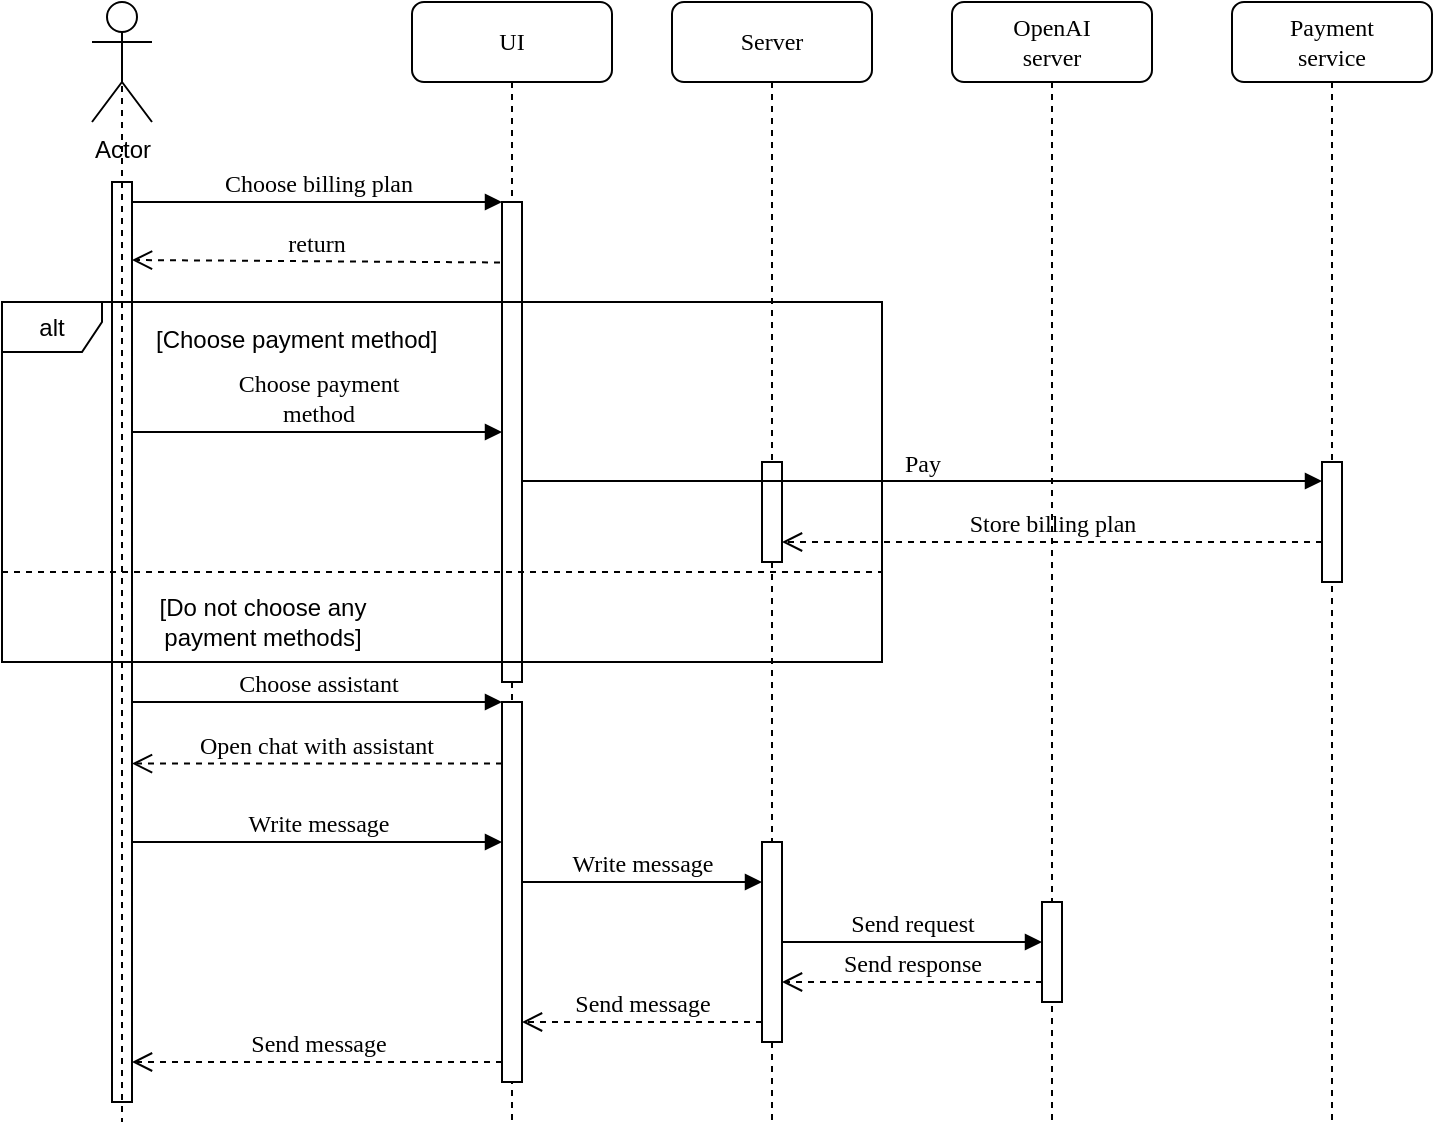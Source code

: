 <mxfile version="22.1.2" type="device">
  <diagram name="Page-1" id="13e1069c-82ec-6db2-03f1-153e76fe0fe0">
    <mxGraphModel dx="989" dy="589" grid="1" gridSize="10" guides="1" tooltips="1" connect="1" arrows="1" fold="1" page="1" pageScale="1" pageWidth="1100" pageHeight="850" background="none" math="0" shadow="0">
      <root>
        <mxCell id="0" />
        <mxCell id="1" parent="0" />
        <mxCell id="7baba1c4bc27f4b0-2" value="UI" style="shape=umlLifeline;perimeter=lifelinePerimeter;whiteSpace=wrap;html=1;container=1;collapsible=0;recursiveResize=0;outlineConnect=0;rounded=1;shadow=0;comic=0;labelBackgroundColor=none;strokeWidth=1;fontFamily=Verdana;fontSize=12;align=center;" parent="1" vertex="1">
          <mxGeometry x="270" y="80" width="100" height="560" as="geometry" />
        </mxCell>
        <mxCell id="7baba1c4bc27f4b0-10" value="" style="html=1;points=[];perimeter=orthogonalPerimeter;rounded=0;shadow=0;comic=0;labelBackgroundColor=none;strokeWidth=1;fontFamily=Verdana;fontSize=12;align=center;" parent="7baba1c4bc27f4b0-2" vertex="1">
          <mxGeometry x="45" y="100" width="10" height="240" as="geometry" />
        </mxCell>
        <mxCell id="jgv-2H2AkOHKaY4SbWFd-14" value="" style="html=1;points=[];perimeter=orthogonalPerimeter;rounded=0;shadow=0;comic=0;labelBackgroundColor=none;strokeWidth=1;fontFamily=Verdana;fontSize=12;align=center;" vertex="1" parent="7baba1c4bc27f4b0-2">
          <mxGeometry x="45" y="350" width="10" height="190" as="geometry" />
        </mxCell>
        <mxCell id="7baba1c4bc27f4b0-3" value="Server" style="shape=umlLifeline;perimeter=lifelinePerimeter;whiteSpace=wrap;html=1;container=1;collapsible=0;recursiveResize=0;outlineConnect=0;rounded=1;shadow=0;comic=0;labelBackgroundColor=none;strokeWidth=1;fontFamily=Verdana;fontSize=12;align=center;" parent="1" vertex="1">
          <mxGeometry x="400" y="80" width="100" height="560" as="geometry" />
        </mxCell>
        <mxCell id="7baba1c4bc27f4b0-13" value="" style="html=1;points=[];perimeter=orthogonalPerimeter;rounded=0;shadow=0;comic=0;labelBackgroundColor=none;strokeWidth=1;fontFamily=Verdana;fontSize=12;align=center;" parent="7baba1c4bc27f4b0-3" vertex="1">
          <mxGeometry x="45" y="230" width="10" height="50" as="geometry" />
        </mxCell>
        <mxCell id="jgv-2H2AkOHKaY4SbWFd-17" value="" style="html=1;points=[];perimeter=orthogonalPerimeter;rounded=0;shadow=0;comic=0;labelBackgroundColor=none;strokeWidth=1;fontFamily=Verdana;fontSize=12;align=center;" vertex="1" parent="7baba1c4bc27f4b0-3">
          <mxGeometry x="45" y="420" width="10" height="100" as="geometry" />
        </mxCell>
        <mxCell id="7baba1c4bc27f4b0-4" value="OpenAI&lt;br&gt;server" style="shape=umlLifeline;perimeter=lifelinePerimeter;whiteSpace=wrap;html=1;container=1;collapsible=0;recursiveResize=0;outlineConnect=0;rounded=1;shadow=0;comic=0;labelBackgroundColor=none;strokeWidth=1;fontFamily=Verdana;fontSize=12;align=center;" parent="1" vertex="1">
          <mxGeometry x="540" y="80" width="100" height="560" as="geometry" />
        </mxCell>
        <mxCell id="7baba1c4bc27f4b0-5" value="Payment&lt;br&gt;service" style="shape=umlLifeline;perimeter=lifelinePerimeter;whiteSpace=wrap;html=1;container=1;collapsible=0;recursiveResize=0;outlineConnect=0;rounded=1;shadow=0;comic=0;labelBackgroundColor=none;strokeWidth=1;fontFamily=Verdana;fontSize=12;align=center;" parent="1" vertex="1">
          <mxGeometry x="680" y="80" width="100" height="560" as="geometry" />
        </mxCell>
        <mxCell id="7baba1c4bc27f4b0-21" value="Store billing plan" style="html=1;verticalAlign=bottom;endArrow=open;dashed=1;endSize=8;labelBackgroundColor=none;fontFamily=Verdana;fontSize=12;edgeStyle=elbowEdgeStyle;elbow=vertical;" parent="7baba1c4bc27f4b0-5" target="7baba1c4bc27f4b0-13" edge="1">
          <mxGeometry relative="1" as="geometry">
            <mxPoint x="-85" y="270" as="targetPoint" />
            <Array as="points">
              <mxPoint x="-10" y="270" />
              <mxPoint x="20" y="270" />
            </Array>
            <mxPoint x="45" y="270" as="sourcePoint" />
          </mxGeometry>
        </mxCell>
        <mxCell id="7baba1c4bc27f4b0-19" value="" style="html=1;points=[];perimeter=orthogonalPerimeter;rounded=0;shadow=0;comic=0;labelBackgroundColor=none;strokeWidth=1;fontFamily=Verdana;fontSize=12;align=center;" parent="7baba1c4bc27f4b0-5" vertex="1">
          <mxGeometry x="45" y="230" width="10" height="60" as="geometry" />
        </mxCell>
        <mxCell id="7baba1c4bc27f4b0-22" value="" style="html=1;points=[];perimeter=orthogonalPerimeter;rounded=0;shadow=0;comic=0;labelBackgroundColor=none;strokeWidth=1;fontFamily=Verdana;fontSize=12;align=center;" parent="1" vertex="1">
          <mxGeometry x="585" y="530" width="10" height="50" as="geometry" />
        </mxCell>
        <mxCell id="7baba1c4bc27f4b0-23" value="Choose assistant" style="html=1;verticalAlign=bottom;endArrow=block;labelBackgroundColor=none;fontFamily=Verdana;fontSize=12;" parent="1" source="7baba1c4bc27f4b0-9" target="jgv-2H2AkOHKaY4SbWFd-14" edge="1">
          <mxGeometry relative="1" as="geometry">
            <mxPoint x="510" y="420" as="sourcePoint" />
          </mxGeometry>
        </mxCell>
        <mxCell id="7baba1c4bc27f4b0-11" value="Choose billing plan" style="html=1;verticalAlign=bottom;endArrow=block;entryX=0;entryY=0;labelBackgroundColor=none;fontFamily=Verdana;fontSize=12;edgeStyle=elbowEdgeStyle;elbow=vertical;" parent="1" source="7baba1c4bc27f4b0-9" target="7baba1c4bc27f4b0-10" edge="1">
          <mxGeometry relative="1" as="geometry">
            <mxPoint x="220" y="190" as="sourcePoint" />
          </mxGeometry>
        </mxCell>
        <mxCell id="7baba1c4bc27f4b0-9" value="" style="html=1;points=[];perimeter=orthogonalPerimeter;rounded=0;shadow=0;comic=0;labelBackgroundColor=none;strokeWidth=1;fontFamily=Verdana;fontSize=12;align=center;" parent="1" vertex="1">
          <mxGeometry x="120" y="170" width="10" height="460" as="geometry" />
        </mxCell>
        <mxCell id="jgv-2H2AkOHKaY4SbWFd-3" value="" style="endArrow=none;dashed=1;endFill=0;endSize=12;html=1;rounded=0;exitX=0.5;exitY=0.5;exitDx=0;exitDy=0;exitPerimeter=0;" edge="1" parent="1">
          <mxGeometry width="160" relative="1" as="geometry">
            <mxPoint x="125" y="80" as="sourcePoint" />
            <mxPoint x="125" y="640" as="targetPoint" />
          </mxGeometry>
        </mxCell>
        <mxCell id="jgv-2H2AkOHKaY4SbWFd-4" value="Actor" style="shape=umlActor;verticalLabelPosition=bottom;verticalAlign=top;html=1;" vertex="1" parent="1">
          <mxGeometry x="110" y="80" width="30" height="60" as="geometry" />
        </mxCell>
        <mxCell id="jgv-2H2AkOHKaY4SbWFd-5" value="return" style="html=1;verticalAlign=bottom;endArrow=open;dashed=1;endSize=8;labelBackgroundColor=none;fontFamily=Verdana;fontSize=12;exitX=-0.1;exitY=0.126;exitDx=0;exitDy=0;exitPerimeter=0;" edge="1" parent="1" source="7baba1c4bc27f4b0-10">
          <mxGeometry relative="1" as="geometry">
            <mxPoint x="130" y="209" as="targetPoint" />
            <mxPoint x="430" y="309.5" as="sourcePoint" />
          </mxGeometry>
        </mxCell>
        <mxCell id="jgv-2H2AkOHKaY4SbWFd-7" value="alt" style="shape=umlFrame;whiteSpace=wrap;html=1;pointerEvents=0;recursiveResize=0;container=1;collapsible=0;width=50;height=25;" vertex="1" parent="1">
          <mxGeometry x="65" y="230" width="440" height="180" as="geometry" />
        </mxCell>
        <mxCell id="jgv-2H2AkOHKaY4SbWFd-8" value="[Choose payment method]" style="text;html=1;" vertex="1" parent="jgv-2H2AkOHKaY4SbWFd-7">
          <mxGeometry width="100" height="20" relative="1" as="geometry">
            <mxPoint x="75" y="5" as="offset" />
          </mxGeometry>
        </mxCell>
        <mxCell id="jgv-2H2AkOHKaY4SbWFd-9" value="" style="line;strokeWidth=1;dashed=1;labelPosition=center;verticalLabelPosition=bottom;align=left;verticalAlign=top;spacingLeft=20;spacingTop=15;html=1;whiteSpace=wrap;" vertex="1" parent="jgv-2H2AkOHKaY4SbWFd-7">
          <mxGeometry y="130" width="440" height="10" as="geometry" />
        </mxCell>
        <mxCell id="jgv-2H2AkOHKaY4SbWFd-6" value="Choose payment&lt;br&gt;method" style="html=1;verticalAlign=bottom;endArrow=block;labelBackgroundColor=none;fontFamily=Verdana;fontSize=12;edgeStyle=elbowEdgeStyle;elbow=vertical;" edge="1" parent="jgv-2H2AkOHKaY4SbWFd-7" target="7baba1c4bc27f4b0-10">
          <mxGeometry relative="1" as="geometry">
            <mxPoint x="65" y="65" as="sourcePoint" />
            <mxPoint x="220" y="65" as="targetPoint" />
          </mxGeometry>
        </mxCell>
        <mxCell id="jgv-2H2AkOHKaY4SbWFd-13" value="[Do not choose any&lt;br&gt;payment methods]" style="text;html=1;align=center;verticalAlign=middle;resizable=0;points=[];autosize=1;strokeColor=none;fillColor=none;" vertex="1" parent="jgv-2H2AkOHKaY4SbWFd-7">
          <mxGeometry x="65" y="140" width="130" height="40" as="geometry" />
        </mxCell>
        <mxCell id="7baba1c4bc27f4b0-14" value="Pay" style="html=1;verticalAlign=bottom;endArrow=block;labelBackgroundColor=none;fontFamily=Verdana;fontSize=12;edgeStyle=elbowEdgeStyle;elbow=vertical;" parent="jgv-2H2AkOHKaY4SbWFd-7" target="7baba1c4bc27f4b0-19" edge="1">
          <mxGeometry relative="1" as="geometry">
            <mxPoint x="260" y="89.5" as="sourcePoint" />
            <mxPoint x="625" y="80" as="targetPoint" />
          </mxGeometry>
        </mxCell>
        <mxCell id="jgv-2H2AkOHKaY4SbWFd-15" value="Open chat with assistant" style="html=1;verticalAlign=bottom;endArrow=open;dashed=1;endSize=8;labelBackgroundColor=none;fontFamily=Verdana;fontSize=12;edgeStyle=elbowEdgeStyle;elbow=vertical;entryX=1;entryY=0.68;entryDx=0;entryDy=0;entryPerimeter=0;" edge="1" parent="1">
          <mxGeometry relative="1" as="geometry">
            <mxPoint x="130" y="460" as="targetPoint" />
            <Array as="points">
              <mxPoint x="315" y="460.8" />
              <mxPoint x="345" y="460.8" />
            </Array>
            <mxPoint x="315" y="460.8" as="sourcePoint" />
          </mxGeometry>
        </mxCell>
        <mxCell id="jgv-2H2AkOHKaY4SbWFd-16" value="Write message" style="html=1;verticalAlign=bottom;endArrow=block;labelBackgroundColor=none;fontFamily=Verdana;fontSize=12;" edge="1" parent="1">
          <mxGeometry relative="1" as="geometry">
            <mxPoint x="130" y="500" as="sourcePoint" />
            <mxPoint x="315" y="500" as="targetPoint" />
          </mxGeometry>
        </mxCell>
        <mxCell id="jgv-2H2AkOHKaY4SbWFd-19" value="Send request" style="html=1;verticalAlign=bottom;endArrow=block;labelBackgroundColor=none;fontFamily=Verdana;fontSize=12;" edge="1" parent="1" source="jgv-2H2AkOHKaY4SbWFd-17" target="7baba1c4bc27f4b0-22">
          <mxGeometry relative="1" as="geometry">
            <mxPoint x="470" y="520" as="sourcePoint" />
            <mxPoint x="590" y="520" as="targetPoint" />
          </mxGeometry>
        </mxCell>
        <mxCell id="jgv-2H2AkOHKaY4SbWFd-20" value="Send response" style="html=1;verticalAlign=bottom;endArrow=open;dashed=1;endSize=8;labelBackgroundColor=none;fontFamily=Verdana;fontSize=12;edgeStyle=elbowEdgeStyle;elbow=vertical;" edge="1" parent="1">
          <mxGeometry relative="1" as="geometry">
            <mxPoint x="455" y="570" as="targetPoint" />
            <Array as="points">
              <mxPoint x="495" y="570" />
              <mxPoint x="525" y="570" />
            </Array>
            <mxPoint x="585" y="570" as="sourcePoint" />
          </mxGeometry>
        </mxCell>
        <mxCell id="jgv-2H2AkOHKaY4SbWFd-21" value="Send message" style="html=1;verticalAlign=bottom;endArrow=open;dashed=1;endSize=8;labelBackgroundColor=none;fontFamily=Verdana;fontSize=12;edgeStyle=elbowEdgeStyle;elbow=vertical;" edge="1" parent="1">
          <mxGeometry relative="1" as="geometry">
            <mxPoint x="325" y="590" as="targetPoint" />
            <Array as="points">
              <mxPoint x="360" y="590" />
              <mxPoint x="390" y="590" />
            </Array>
            <mxPoint x="445" y="590" as="sourcePoint" />
          </mxGeometry>
        </mxCell>
        <mxCell id="jgv-2H2AkOHKaY4SbWFd-22" value="Send message" style="html=1;verticalAlign=bottom;endArrow=open;dashed=1;endSize=8;labelBackgroundColor=none;fontFamily=Verdana;fontSize=12;edgeStyle=elbowEdgeStyle;elbow=vertical;" edge="1" parent="1" source="jgv-2H2AkOHKaY4SbWFd-14" target="7baba1c4bc27f4b0-9">
          <mxGeometry relative="1" as="geometry">
            <mxPoint x="160" y="620" as="targetPoint" />
            <Array as="points">
              <mxPoint x="250" y="610" />
              <mxPoint x="195" y="620" />
              <mxPoint x="225" y="620" />
            </Array>
            <mxPoint x="280" y="620" as="sourcePoint" />
          </mxGeometry>
        </mxCell>
        <mxCell id="jgv-2H2AkOHKaY4SbWFd-18" value="Write message" style="html=1;verticalAlign=bottom;endArrow=block;labelBackgroundColor=none;fontFamily=Verdana;fontSize=12;" edge="1" parent="1">
          <mxGeometry relative="1" as="geometry">
            <mxPoint x="325" y="520" as="sourcePoint" />
            <mxPoint x="445" y="520" as="targetPoint" />
          </mxGeometry>
        </mxCell>
      </root>
    </mxGraphModel>
  </diagram>
</mxfile>
